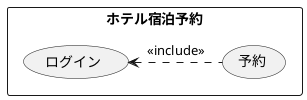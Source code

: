 @startuml ユースケース図
rectangle ホテル宿泊予約 {
usecase 予約
usecase ログイン
}
ログイン <. 予約 : << include >>
@enduml